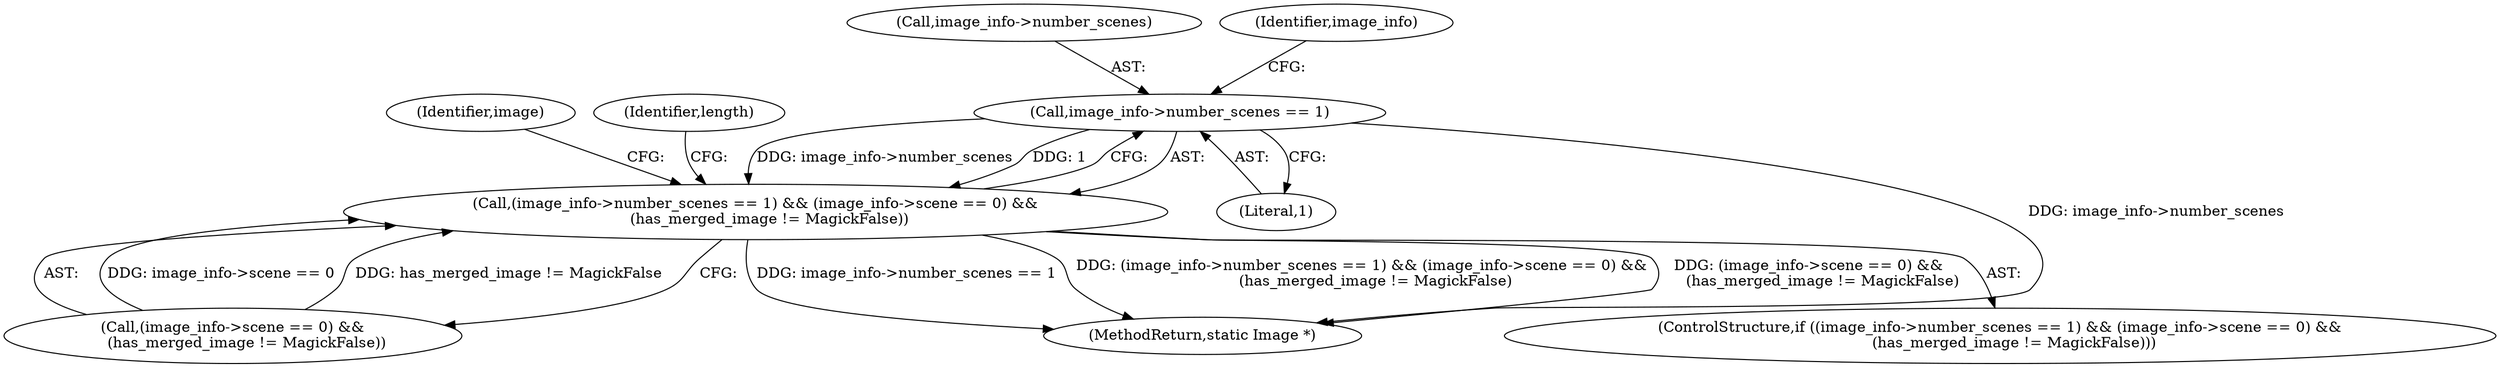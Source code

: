 digraph "0_ImageMagick_4b1b9c0522628887195bad3a6723f7000b0c9a58@pointer" {
"1000848" [label="(Call,image_info->number_scenes == 1)"];
"1000847" [label="(Call,(image_info->number_scenes == 1) && (image_info->scene == 0) &&\n      (has_merged_image != MagickFalse))"];
"1000847" [label="(Call,(image_info->number_scenes == 1) && (image_info->scene == 0) &&\n      (has_merged_image != MagickFalse))"];
"1000852" [label="(Literal,1)"];
"1000866" [label="(Identifier,image)"];
"1001061" [label="(MethodReturn,static Image *)"];
"1000853" [label="(Call,(image_info->scene == 0) &&\n      (has_merged_image != MagickFalse))"];
"1000849" [label="(Call,image_info->number_scenes)"];
"1000880" [label="(Identifier,length)"];
"1000856" [label="(Identifier,image_info)"];
"1000848" [label="(Call,image_info->number_scenes == 1)"];
"1000846" [label="(ControlStructure,if ((image_info->number_scenes == 1) && (image_info->scene == 0) &&\n      (has_merged_image != MagickFalse)))"];
"1000848" -> "1000847"  [label="AST: "];
"1000848" -> "1000852"  [label="CFG: "];
"1000849" -> "1000848"  [label="AST: "];
"1000852" -> "1000848"  [label="AST: "];
"1000856" -> "1000848"  [label="CFG: "];
"1000847" -> "1000848"  [label="CFG: "];
"1000848" -> "1001061"  [label="DDG: image_info->number_scenes"];
"1000848" -> "1000847"  [label="DDG: image_info->number_scenes"];
"1000848" -> "1000847"  [label="DDG: 1"];
"1000847" -> "1000846"  [label="AST: "];
"1000847" -> "1000853"  [label="CFG: "];
"1000853" -> "1000847"  [label="AST: "];
"1000866" -> "1000847"  [label="CFG: "];
"1000880" -> "1000847"  [label="CFG: "];
"1000847" -> "1001061"  [label="DDG: (image_info->scene == 0) &&\n      (has_merged_image != MagickFalse)"];
"1000847" -> "1001061"  [label="DDG: image_info->number_scenes == 1"];
"1000847" -> "1001061"  [label="DDG: (image_info->number_scenes == 1) && (image_info->scene == 0) &&\n      (has_merged_image != MagickFalse)"];
"1000853" -> "1000847"  [label="DDG: image_info->scene == 0"];
"1000853" -> "1000847"  [label="DDG: has_merged_image != MagickFalse"];
}

